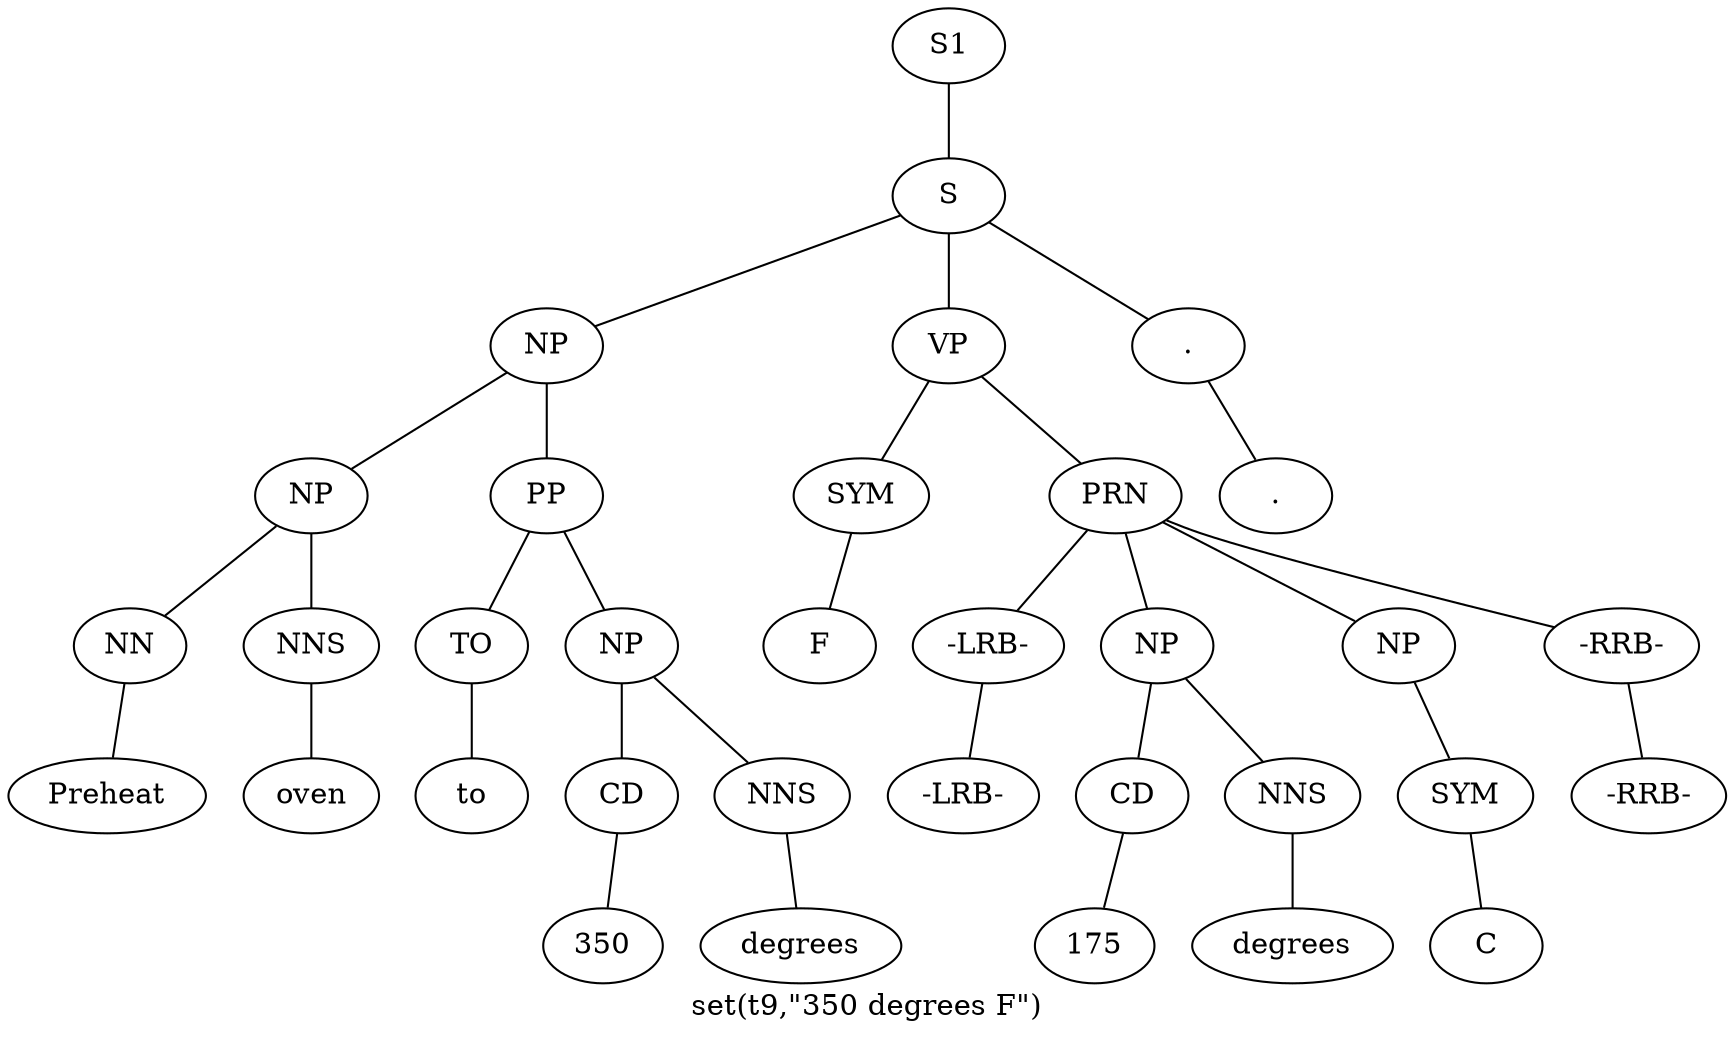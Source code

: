 graph SyntaxGraph {
	label = "set(t9,\"350 degrees F\")";
	Node0 [label="S1"];
	Node1 [label="S"];
	Node2 [label="NP"];
	Node3 [label="NP"];
	Node4 [label="NN"];
	Node5 [label="Preheat"];
	Node6 [label="NNS"];
	Node7 [label="oven"];
	Node8 [label="PP"];
	Node9 [label="TO"];
	Node10 [label="to"];
	Node11 [label="NP"];
	Node12 [label="CD"];
	Node13 [label="350"];
	Node14 [label="NNS"];
	Node15 [label="degrees"];
	Node16 [label="VP"];
	Node17 [label="SYM"];
	Node18 [label="F"];
	Node19 [label="PRN"];
	Node20 [label="-LRB-"];
	Node21 [label="-LRB-"];
	Node22 [label="NP"];
	Node23 [label="CD"];
	Node24 [label="175"];
	Node25 [label="NNS"];
	Node26 [label="degrees"];
	Node27 [label="NP"];
	Node28 [label="SYM"];
	Node29 [label="C"];
	Node30 [label="-RRB-"];
	Node31 [label="-RRB-"];
	Node32 [label="."];
	Node33 [label="."];

	Node0 -- Node1;
	Node1 -- Node2;
	Node1 -- Node16;
	Node1 -- Node32;
	Node2 -- Node3;
	Node2 -- Node8;
	Node3 -- Node4;
	Node3 -- Node6;
	Node4 -- Node5;
	Node6 -- Node7;
	Node8 -- Node9;
	Node8 -- Node11;
	Node9 -- Node10;
	Node11 -- Node12;
	Node11 -- Node14;
	Node12 -- Node13;
	Node14 -- Node15;
	Node16 -- Node17;
	Node16 -- Node19;
	Node17 -- Node18;
	Node19 -- Node20;
	Node19 -- Node22;
	Node19 -- Node27;
	Node19 -- Node30;
	Node20 -- Node21;
	Node22 -- Node23;
	Node22 -- Node25;
	Node23 -- Node24;
	Node25 -- Node26;
	Node27 -- Node28;
	Node28 -- Node29;
	Node30 -- Node31;
	Node32 -- Node33;
}